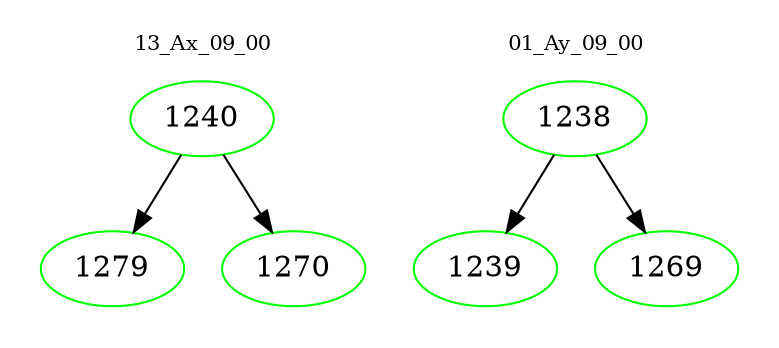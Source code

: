 digraph{
subgraph cluster_0 {
color = white
label = "13_Ax_09_00";
fontsize=10;
T0_1240 [label="1240", color="green"]
T0_1240 -> T0_1279 [color="black"]
T0_1279 [label="1279", color="green"]
T0_1240 -> T0_1270 [color="black"]
T0_1270 [label="1270", color="green"]
}
subgraph cluster_1 {
color = white
label = "01_Ay_09_00";
fontsize=10;
T1_1238 [label="1238", color="green"]
T1_1238 -> T1_1239 [color="black"]
T1_1239 [label="1239", color="green"]
T1_1238 -> T1_1269 [color="black"]
T1_1269 [label="1269", color="green"]
}
}
